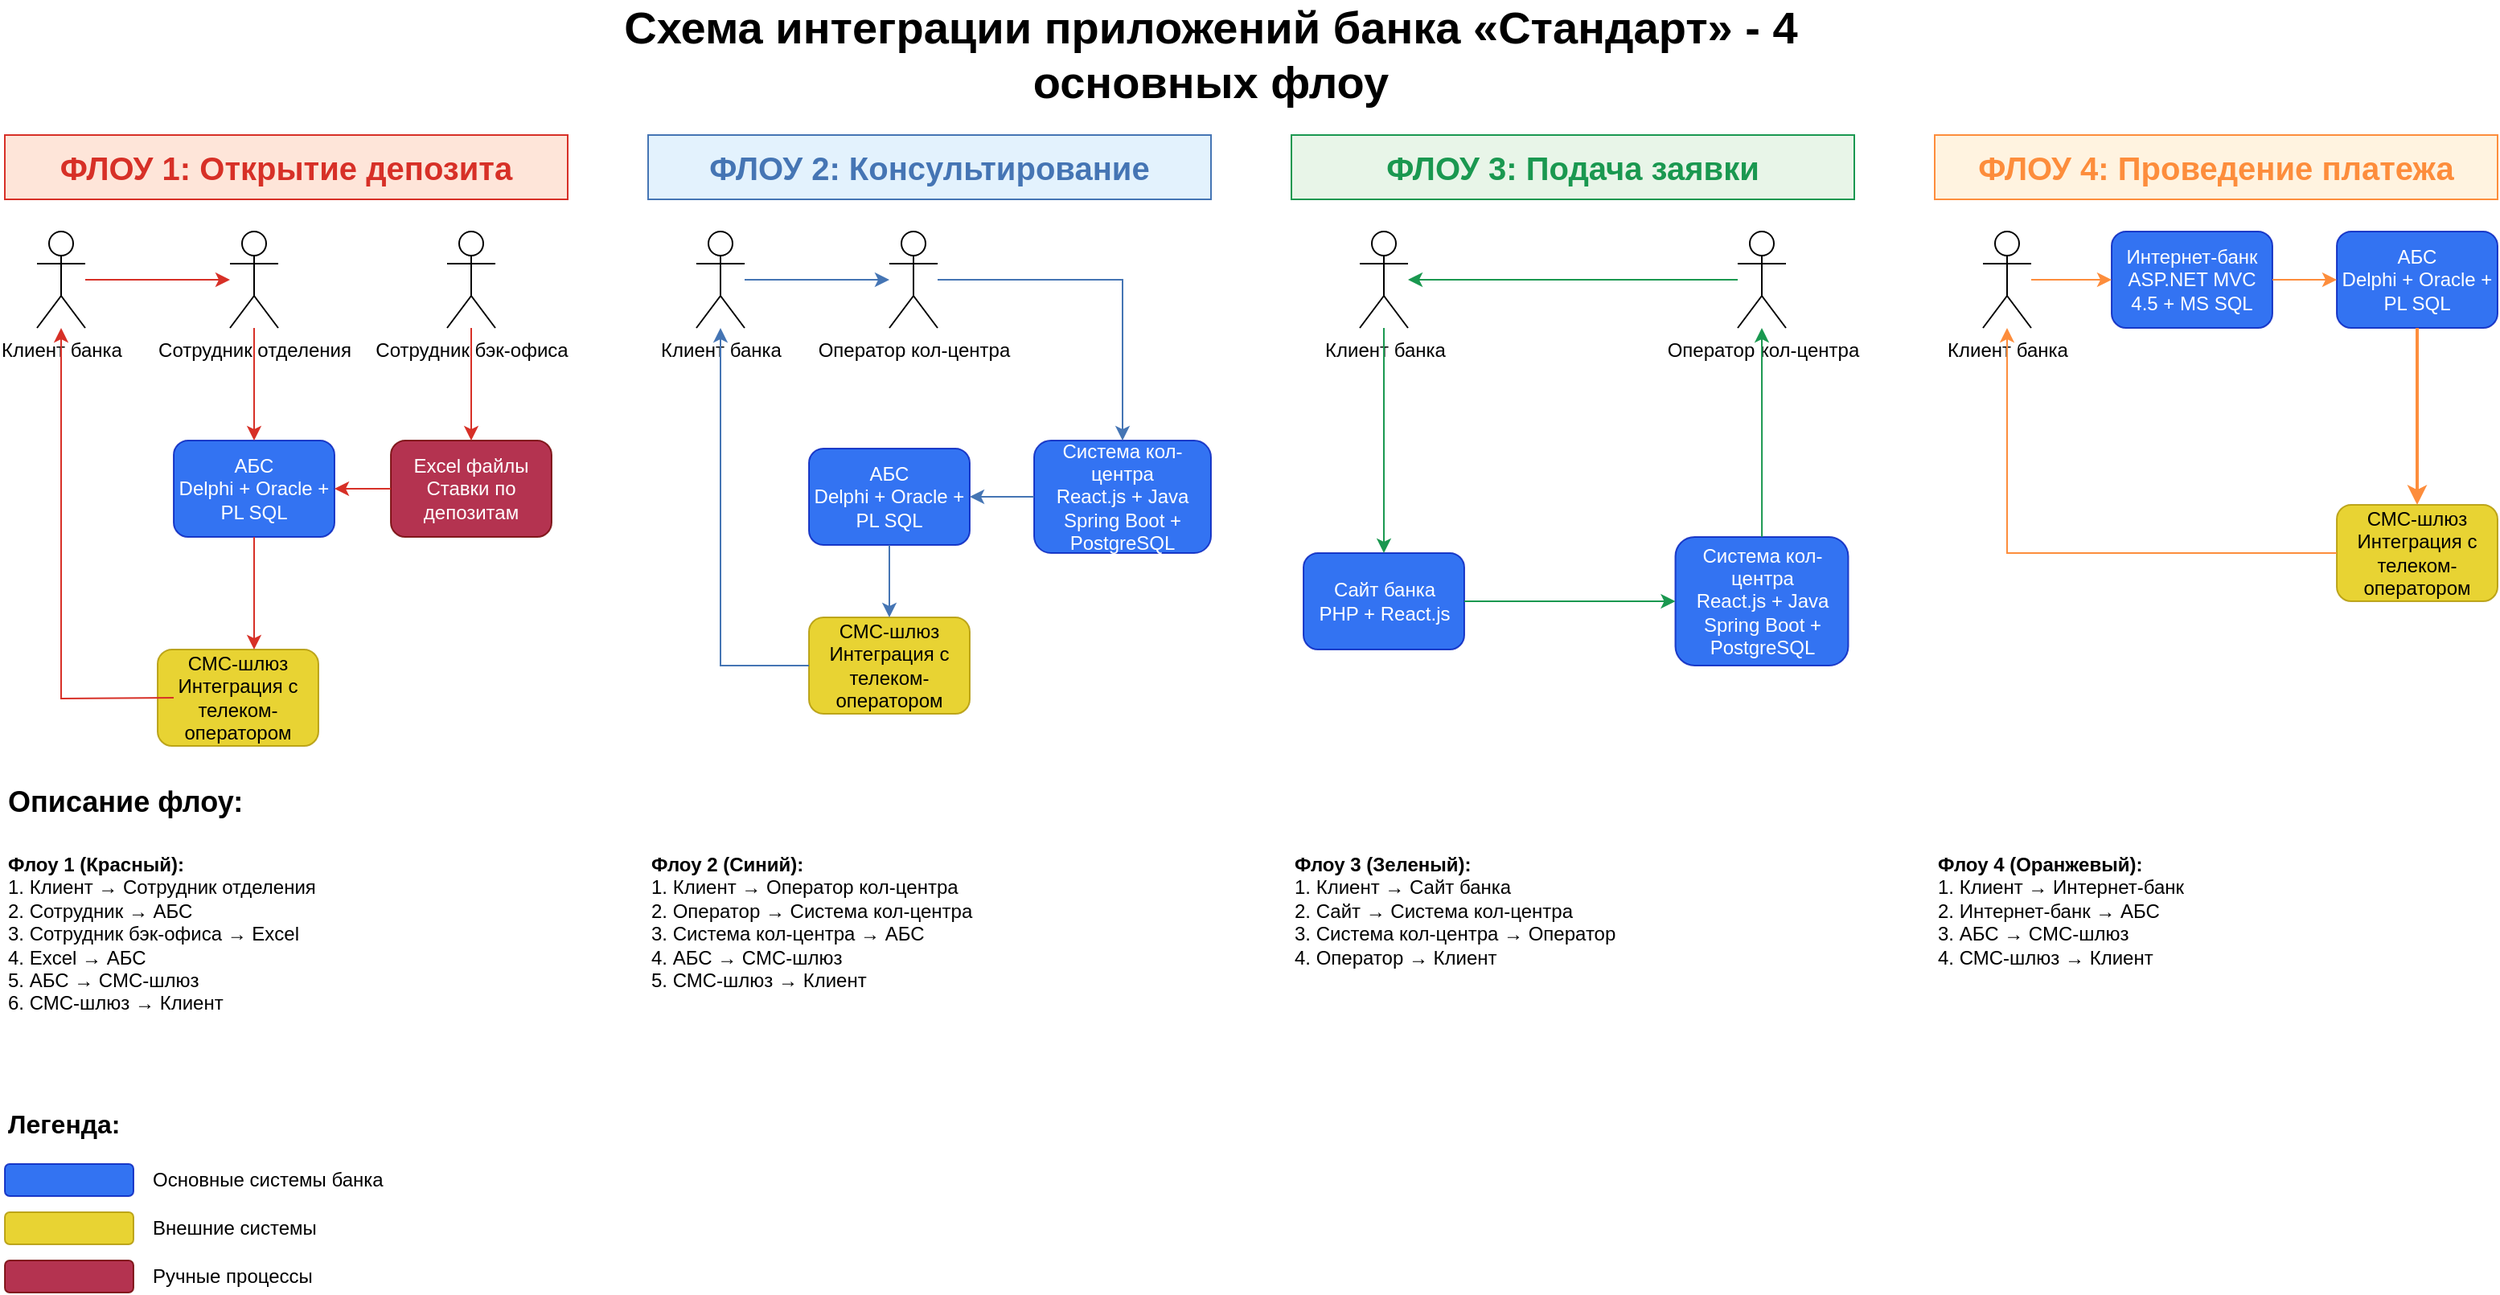 <?xml version="1.0" encoding="UTF-8"?>
<mxfile version="28.1.0">
  <diagram name="Страница — 5" id="6F_d1-Uh_se5aLGnbaiq">
    <mxGraphModel dx="1216" dy="704" grid="1" gridSize="10" guides="1" tooltips="1" connect="1" arrows="1" fold="1" page="1" pageScale="1" pageWidth="827" pageHeight="1169" math="0" shadow="0">
      <root>
        <mxCell id="0" />
        <mxCell id="1" parent="0" />
        <mxCell id="48U98SgP3mwVh-0RyYtY-1" value="Схема интеграции приложений банка «Стандарт» - 4 основных флоу" style="text;html=1;align=center;verticalAlign=middle;whiteSpace=wrap;rounded=0;fontSize=28;fontStyle=1;" parent="1" vertex="1">
          <mxGeometry x="630" y="420" width="800" height="60" as="geometry" />
        </mxCell>
        <mxCell id="48U98SgP3mwVh-0RyYtY-2" value="ФЛОУ 1: Открытие депозита" style="text;html=1;align=center;verticalAlign=middle;whiteSpace=wrap;rounded=0;fontSize=20;fontStyle=1;fontColor=#d73027;fillColor=#fee5d9;strokeColor=#d73027;" parent="1" vertex="1">
          <mxGeometry x="280" y="500" width="350" height="40" as="geometry" />
        </mxCell>
        <mxCell id="48U98SgP3mwVh-0RyYtY-3" value="Клиент банка" style="shape=umlActor;verticalLabelPosition=bottom;verticalAlign=top;html=1;outlineConnect=0;" parent="1" vertex="1">
          <mxGeometry x="300" y="560" width="30" height="60" as="geometry" />
        </mxCell>
        <mxCell id="48U98SgP3mwVh-0RyYtY-4" value="Сотрудник отделения" style="shape=umlActor;verticalLabelPosition=bottom;verticalAlign=top;html=1;outlineConnect=0;" parent="1" vertex="1">
          <mxGeometry x="420" y="560" width="30" height="60" as="geometry" />
        </mxCell>
        <mxCell id="48U98SgP3mwVh-0RyYtY-5" value="Сотрудник бэк-офиса" style="shape=umlActor;verticalLabelPosition=bottom;verticalAlign=top;html=1;outlineConnect=0;" parent="1" vertex="1">
          <mxGeometry x="555" y="560" width="30" height="60" as="geometry" />
        </mxCell>
        <mxCell id="48U98SgP3mwVh-0RyYtY-6" value="АБС&lt;div&gt;Delphi + Oracle + PL SQL&lt;/div&gt;" style="rounded=1;whiteSpace=wrap;html=1;fillColor=#0050ef;fontColor=#ffffff;strokeColor=#001DBC;opacity=80;" parent="1" vertex="1">
          <mxGeometry x="385" y="690" width="100" height="60" as="geometry" />
        </mxCell>
        <mxCell id="48U98SgP3mwVh-0RyYtY-7" value="СМС-шлюз&lt;div&gt;Интеграция с телеком-оператором&lt;/div&gt;" style="rounded=1;whiteSpace=wrap;html=1;fillColor=#e3c800;fontColor=#000000;strokeColor=#B09500;opacity=80;" parent="1" vertex="1">
          <mxGeometry x="375" y="820" width="100" height="60" as="geometry" />
        </mxCell>
        <mxCell id="48U98SgP3mwVh-0RyYtY-8" value="Excel файлы&lt;div&gt;Ставки по депозитам&lt;/div&gt;" style="rounded=1;whiteSpace=wrap;html=1;fillColor=#a20025;fontColor=#ffffff;strokeColor=#6F0000;opacity=80;" parent="1" vertex="1">
          <mxGeometry x="520" y="690" width="100" height="60" as="geometry" />
        </mxCell>
        <mxCell id="48U98SgP3mwVh-0RyYtY-9" style="edgeStyle=orthogonalEdgeStyle;rounded=0;orthogonalLoop=1;jettySize=auto;html=1;strokeColor=#d73027;strokeWidth=1;" parent="1" source="48U98SgP3mwVh-0RyYtY-3" target="48U98SgP3mwVh-0RyYtY-4" edge="1">
          <mxGeometry relative="1" as="geometry" />
        </mxCell>
        <mxCell id="48U98SgP3mwVh-0RyYtY-10" style="edgeStyle=orthogonalEdgeStyle;rounded=0;orthogonalLoop=1;jettySize=auto;html=1;strokeColor=#d73027;strokeWidth=1;" parent="1" source="48U98SgP3mwVh-0RyYtY-4" target="48U98SgP3mwVh-0RyYtY-6" edge="1">
          <mxGeometry relative="1" as="geometry" />
        </mxCell>
        <mxCell id="48U98SgP3mwVh-0RyYtY-11" style="edgeStyle=orthogonalEdgeStyle;rounded=0;orthogonalLoop=1;jettySize=auto;html=1;strokeColor=#d73027;strokeWidth=1;" parent="1" source="48U98SgP3mwVh-0RyYtY-5" target="48U98SgP3mwVh-0RyYtY-8" edge="1">
          <mxGeometry relative="1" as="geometry" />
        </mxCell>
        <mxCell id="48U98SgP3mwVh-0RyYtY-12" style="edgeStyle=orthogonalEdgeStyle;rounded=0;orthogonalLoop=1;jettySize=auto;html=1;strokeColor=#d73027;strokeWidth=1;" parent="1" source="48U98SgP3mwVh-0RyYtY-8" target="48U98SgP3mwVh-0RyYtY-6" edge="1">
          <mxGeometry relative="1" as="geometry" />
        </mxCell>
        <mxCell id="48U98SgP3mwVh-0RyYtY-13" style="edgeStyle=orthogonalEdgeStyle;rounded=0;orthogonalLoop=1;jettySize=auto;html=1;strokeColor=#d73027;strokeWidth=1;" parent="1" source="48U98SgP3mwVh-0RyYtY-6" edge="1">
          <mxGeometry relative="1" as="geometry">
            <mxPoint x="435" y="820" as="targetPoint" />
          </mxGeometry>
        </mxCell>
        <mxCell id="48U98SgP3mwVh-0RyYtY-14" style="edgeStyle=orthogonalEdgeStyle;rounded=0;orthogonalLoop=1;jettySize=auto;html=1;strokeColor=#d73027;strokeWidth=1;" parent="1" target="48U98SgP3mwVh-0RyYtY-3" edge="1">
          <mxGeometry relative="1" as="geometry">
            <mxPoint x="385" y="850" as="sourcePoint" />
          </mxGeometry>
        </mxCell>
        <mxCell id="48U98SgP3mwVh-0RyYtY-15" value="ФЛОУ 2: Консультирование" style="text;html=1;align=center;verticalAlign=middle;whiteSpace=wrap;rounded=0;fontSize=20;fontStyle=1;fontColor=#4575b4;fillColor=#e3f2fd;strokeColor=#4575b4;" parent="1" vertex="1">
          <mxGeometry x="680" y="500" width="350" height="40" as="geometry" />
        </mxCell>
        <mxCell id="48U98SgP3mwVh-0RyYtY-16" value="Клиент банка" style="shape=umlActor;verticalLabelPosition=bottom;verticalAlign=top;html=1;outlineConnect=0;" parent="1" vertex="1">
          <mxGeometry x="710" y="560" width="30" height="60" as="geometry" />
        </mxCell>
        <mxCell id="48U98SgP3mwVh-0RyYtY-17" value="Оператор кол-центра" style="shape=umlActor;verticalLabelPosition=bottom;verticalAlign=top;html=1;outlineConnect=0;" parent="1" vertex="1">
          <mxGeometry x="830" y="560" width="30" height="60" as="geometry" />
        </mxCell>
        <mxCell id="48U98SgP3mwVh-0RyYtY-18" value="Система кол-центра&lt;div&gt;React.js + Java Spring Boot + PostgreSQL&lt;/div&gt;" style="rounded=1;whiteSpace=wrap;html=1;fillColor=#0050ef;fontColor=#ffffff;strokeColor=#001DBC;opacity=80;" parent="1" vertex="1">
          <mxGeometry x="920" y="690" width="110" height="70" as="geometry" />
        </mxCell>
        <mxCell id="48U98SgP3mwVh-0RyYtY-19" value="АБС&lt;div&gt;Delphi + Oracle + PL SQL&lt;/div&gt;" style="rounded=1;whiteSpace=wrap;html=1;fillColor=#0050ef;fontColor=#ffffff;strokeColor=#001DBC;opacity=80;" parent="1" vertex="1">
          <mxGeometry x="780" y="695" width="100" height="60" as="geometry" />
        </mxCell>
        <mxCell id="48U98SgP3mwVh-0RyYtY-20" value="СМС-шлюз&lt;div&gt;Интеграция с телеком-оператором&lt;/div&gt;" style="rounded=1;whiteSpace=wrap;html=1;fillColor=#e3c800;fontColor=#000000;strokeColor=#B09500;opacity=80;" parent="1" vertex="1">
          <mxGeometry x="780" y="800" width="100" height="60" as="geometry" />
        </mxCell>
        <mxCell id="48U98SgP3mwVh-0RyYtY-21" style="edgeStyle=orthogonalEdgeStyle;rounded=0;orthogonalLoop=1;jettySize=auto;html=1;strokeColor=#4575b4;strokeWidth=1;" parent="1" source="48U98SgP3mwVh-0RyYtY-16" target="48U98SgP3mwVh-0RyYtY-17" edge="1">
          <mxGeometry relative="1" as="geometry" />
        </mxCell>
        <mxCell id="48U98SgP3mwVh-0RyYtY-22" style="edgeStyle=orthogonalEdgeStyle;rounded=0;orthogonalLoop=1;jettySize=auto;html=1;strokeColor=#4575b4;strokeWidth=1;" parent="1" source="48U98SgP3mwVh-0RyYtY-17" target="48U98SgP3mwVh-0RyYtY-18" edge="1">
          <mxGeometry relative="1" as="geometry" />
        </mxCell>
        <mxCell id="48U98SgP3mwVh-0RyYtY-23" style="edgeStyle=orthogonalEdgeStyle;rounded=0;orthogonalLoop=1;jettySize=auto;html=1;strokeColor=#4575b4;strokeWidth=1;" parent="1" source="48U98SgP3mwVh-0RyYtY-18" target="48U98SgP3mwVh-0RyYtY-19" edge="1">
          <mxGeometry relative="1" as="geometry" />
        </mxCell>
        <mxCell id="48U98SgP3mwVh-0RyYtY-24" style="edgeStyle=orthogonalEdgeStyle;rounded=0;orthogonalLoop=1;jettySize=auto;html=1;strokeColor=#4575b4;strokeWidth=1;" parent="1" source="48U98SgP3mwVh-0RyYtY-19" target="48U98SgP3mwVh-0RyYtY-20" edge="1">
          <mxGeometry relative="1" as="geometry" />
        </mxCell>
        <mxCell id="48U98SgP3mwVh-0RyYtY-25" style="edgeStyle=orthogonalEdgeStyle;rounded=0;orthogonalLoop=1;jettySize=auto;html=1;strokeColor=#4575b4;strokeWidth=1;" parent="1" source="48U98SgP3mwVh-0RyYtY-20" target="48U98SgP3mwVh-0RyYtY-16" edge="1">
          <mxGeometry relative="1" as="geometry" />
        </mxCell>
        <mxCell id="48U98SgP3mwVh-0RyYtY-26" value="ФЛОУ 3: Подача заявки" style="text;html=1;align=center;verticalAlign=middle;whiteSpace=wrap;rounded=0;fontSize=20;fontStyle=1;fontColor=#1a9850;fillColor=#e8f5e8;strokeColor=#1a9850;" parent="1" vertex="1">
          <mxGeometry x="1080" y="500" width="350" height="40" as="geometry" />
        </mxCell>
        <mxCell id="48U98SgP3mwVh-0RyYtY-27" value="Клиент банка" style="shape=umlActor;verticalLabelPosition=bottom;verticalAlign=top;html=1;outlineConnect=0;" parent="1" vertex="1">
          <mxGeometry x="1122.5" y="560" width="30" height="60" as="geometry" />
        </mxCell>
        <mxCell id="48U98SgP3mwVh-0RyYtY-28" value="Оператор кол-центра" style="shape=umlActor;verticalLabelPosition=bottom;verticalAlign=top;html=1;outlineConnect=0;" parent="1" vertex="1">
          <mxGeometry x="1357.5" y="560" width="30" height="60" as="geometry" />
        </mxCell>
        <mxCell id="48U98SgP3mwVh-0RyYtY-29" value="Сайт банка&lt;div&gt;PHP + React.js&lt;/div&gt;" style="rounded=1;whiteSpace=wrap;html=1;fillColor=#0050ef;fontColor=#ffffff;strokeColor=#001DBC;opacity=80;" parent="1" vertex="1">
          <mxGeometry x="1087.5" y="760" width="100" height="60" as="geometry" />
        </mxCell>
        <mxCell id="48U98SgP3mwVh-0RyYtY-30" value="Система кол-центра&lt;div&gt;React.js + Java Spring Boot + PostgreSQL&lt;/div&gt;" style="rounded=1;whiteSpace=wrap;html=1;fillColor=#0050ef;fontColor=#ffffff;strokeColor=#001DBC;opacity=80;" parent="1" vertex="1">
          <mxGeometry x="1318.75" y="750" width="107.5" height="80" as="geometry" />
        </mxCell>
        <mxCell id="48U98SgP3mwVh-0RyYtY-31" style="edgeStyle=orthogonalEdgeStyle;rounded=0;orthogonalLoop=1;jettySize=auto;html=1;strokeColor=#1a9850;strokeWidth=1;" parent="1" source="48U98SgP3mwVh-0RyYtY-27" target="48U98SgP3mwVh-0RyYtY-29" edge="1">
          <mxGeometry relative="1" as="geometry" />
        </mxCell>
        <mxCell id="48U98SgP3mwVh-0RyYtY-32" style="edgeStyle=orthogonalEdgeStyle;rounded=0;orthogonalLoop=1;jettySize=auto;html=1;strokeColor=#1a9850;strokeWidth=1;" parent="1" source="48U98SgP3mwVh-0RyYtY-29" target="48U98SgP3mwVh-0RyYtY-30" edge="1">
          <mxGeometry relative="1" as="geometry" />
        </mxCell>
        <mxCell id="48U98SgP3mwVh-0RyYtY-33" style="edgeStyle=orthogonalEdgeStyle;rounded=0;orthogonalLoop=1;jettySize=auto;html=1;strokeColor=#1a9850;strokeWidth=1;" parent="1" source="48U98SgP3mwVh-0RyYtY-30" target="48U98SgP3mwVh-0RyYtY-28" edge="1">
          <mxGeometry relative="1" as="geometry" />
        </mxCell>
        <mxCell id="48U98SgP3mwVh-0RyYtY-34" style="edgeStyle=orthogonalEdgeStyle;rounded=0;orthogonalLoop=1;jettySize=auto;html=1;strokeColor=#1a9850;strokeWidth=1;" parent="1" source="48U98SgP3mwVh-0RyYtY-28" target="48U98SgP3mwVh-0RyYtY-27" edge="1">
          <mxGeometry relative="1" as="geometry" />
        </mxCell>
        <mxCell id="48U98SgP3mwVh-0RyYtY-35" value="ФЛОУ 4: Проведение платежа" style="text;html=1;align=center;verticalAlign=middle;whiteSpace=wrap;rounded=0;fontSize=20;fontStyle=1;fontColor=#fd8d3c;fillColor=#fff3e0;strokeColor=#fd8d3c;" parent="1" vertex="1">
          <mxGeometry x="1480" y="500" width="350" height="40" as="geometry" />
        </mxCell>
        <mxCell id="48U98SgP3mwVh-0RyYtY-36" value="Клиент банка" style="shape=umlActor;verticalLabelPosition=bottom;verticalAlign=top;html=1;outlineConnect=0;" parent="1" vertex="1">
          <mxGeometry x="1510" y="560" width="30" height="60" as="geometry" />
        </mxCell>
        <mxCell id="48U98SgP3mwVh-0RyYtY-37" value="Интернет-банк&lt;div&gt;ASP.NET MVC 4.5 + MS SQL&lt;/div&gt;" style="rounded=1;whiteSpace=wrap;html=1;fillColor=#0050ef;fontColor=#ffffff;strokeColor=#001DBC;opacity=80;" parent="1" vertex="1">
          <mxGeometry x="1590" y="560" width="100" height="60" as="geometry" />
        </mxCell>
        <mxCell id="48U98SgP3mwVh-0RyYtY-38" value="АБС&lt;div&gt;Delphi + Oracle + PL SQL&lt;/div&gt;" style="rounded=1;whiteSpace=wrap;html=1;fillColor=#0050ef;fontColor=#ffffff;strokeColor=#001DBC;opacity=80;" parent="1" vertex="1">
          <mxGeometry x="1730" y="560" width="100" height="60" as="geometry" />
        </mxCell>
        <mxCell id="48U98SgP3mwVh-0RyYtY-39" value="СМС-шлюз&lt;div&gt;Интеграция с телеком-оператором&lt;/div&gt;" style="rounded=1;whiteSpace=wrap;html=1;fillColor=#e3c800;fontColor=#000000;strokeColor=#B09500;opacity=80;" parent="1" vertex="1">
          <mxGeometry x="1730" y="730" width="100" height="60" as="geometry" />
        </mxCell>
        <mxCell id="48U98SgP3mwVh-0RyYtY-40" style="edgeStyle=orthogonalEdgeStyle;rounded=0;orthogonalLoop=1;jettySize=auto;html=1;strokeColor=#fd8d3c;strokeWidth=1;" parent="1" source="48U98SgP3mwVh-0RyYtY-36" target="48U98SgP3mwVh-0RyYtY-37" edge="1">
          <mxGeometry relative="1" as="geometry" />
        </mxCell>
        <mxCell id="48U98SgP3mwVh-0RyYtY-41" style="edgeStyle=orthogonalEdgeStyle;rounded=0;orthogonalLoop=1;jettySize=auto;html=1;strokeColor=#fd8d3c;strokeWidth=1;" parent="1" source="48U98SgP3mwVh-0RyYtY-37" target="48U98SgP3mwVh-0RyYtY-38" edge="1">
          <mxGeometry relative="1" as="geometry" />
        </mxCell>
        <mxCell id="48U98SgP3mwVh-0RyYtY-42" style="edgeStyle=orthogonalEdgeStyle;rounded=0;orthogonalLoop=1;jettySize=auto;html=1;strokeColor=#fd8d3c;strokeWidth=2;" parent="1" source="48U98SgP3mwVh-0RyYtY-38" target="48U98SgP3mwVh-0RyYtY-39" edge="1">
          <mxGeometry relative="1" as="geometry" />
        </mxCell>
        <mxCell id="48U98SgP3mwVh-0RyYtY-43" style="edgeStyle=orthogonalEdgeStyle;rounded=0;orthogonalLoop=1;jettySize=auto;html=1;strokeColor=#fd8d3c;strokeWidth=1;" parent="1" source="48U98SgP3mwVh-0RyYtY-39" target="48U98SgP3mwVh-0RyYtY-36" edge="1">
          <mxGeometry relative="1" as="geometry" />
        </mxCell>
        <mxCell id="48U98SgP3mwVh-0RyYtY-44" value="Описание флоу:" style="text;html=1;align=left;verticalAlign=middle;whiteSpace=wrap;rounded=0;fontSize=18;fontStyle=1;" parent="1" vertex="1">
          <mxGeometry x="280" y="900" width="200" height="30" as="geometry" />
        </mxCell>
        <mxCell id="48U98SgP3mwVh-0RyYtY-45" value="&lt;b&gt;Флоу 1 (Красный):&lt;/b&gt;&lt;div&gt;1. Клиент → Сотрудник отделения&lt;/div&gt;&lt;div&gt;2. Сотрудник → АБС&lt;/div&gt;&lt;div&gt;3. Сотрудник бэк-офиса → Excel&lt;/div&gt;&lt;div&gt;4. Excel → АБС&lt;/div&gt;&lt;div&gt;5. АБС → СМС-шлюз&lt;/div&gt;&lt;div&gt;6. СМС-шлюз → Клиент&lt;/div&gt;" style="text;html=1;whiteSpace=wrap;overflow=hidden;rounded=0;fontSize=12;" parent="1" vertex="1">
          <mxGeometry x="280" y="940" width="350" height="120" as="geometry" />
        </mxCell>
        <mxCell id="48U98SgP3mwVh-0RyYtY-46" value="&lt;b&gt;Флоу 2 (Синий):&lt;/b&gt;&lt;div&gt;1. Клиент → Оператор кол-центра&lt;/div&gt;&lt;div&gt;2. Оператор → Система кол-центра&lt;/div&gt;&lt;div&gt;3. Система кол-центра → АБС&lt;/div&gt;&lt;div&gt;4. АБС → СМС-шлюз&lt;/div&gt;&lt;div&gt;5. СМС-шлюз → Клиент&lt;/div&gt;" style="text;html=1;whiteSpace=wrap;overflow=hidden;rounded=0;fontSize=12;" parent="1" vertex="1">
          <mxGeometry x="680" y="940" width="350" height="120" as="geometry" />
        </mxCell>
        <mxCell id="48U98SgP3mwVh-0RyYtY-47" value="&lt;b&gt;Флоу 3 (Зеленый):&lt;/b&gt;&lt;div&gt;1. Клиент → Сайт банка&lt;/div&gt;&lt;div&gt;2. Сайт → Система кол-центра&lt;/div&gt;&lt;div&gt;3. Система кол-центра → Оператор&lt;/div&gt;&lt;div&gt;4. Оператор → Клиент&lt;/div&gt;" style="text;html=1;whiteSpace=wrap;overflow=hidden;rounded=0;fontSize=12;" parent="1" vertex="1">
          <mxGeometry x="1080" y="940" width="350" height="120" as="geometry" />
        </mxCell>
        <mxCell id="48U98SgP3mwVh-0RyYtY-48" value="&lt;b&gt;Флоу 4 (Оранжевый):&lt;/b&gt;&lt;div&gt;1. Клиент → Интернет-банк&lt;/div&gt;&lt;div&gt;2. Интернет-банк → АБС&lt;/div&gt;&lt;div&gt;3. АБС → СМС-шлюз&lt;/div&gt;&lt;div&gt;4. СМС-шлюз → Клиент&lt;/div&gt;" style="text;html=1;whiteSpace=wrap;overflow=hidden;rounded=0;fontSize=12;" parent="1" vertex="1">
          <mxGeometry x="1480" y="940" width="350" height="120" as="geometry" />
        </mxCell>
        <mxCell id="48U98SgP3mwVh-0RyYtY-49" value="Легенда:" style="text;html=1;align=left;verticalAlign=middle;whiteSpace=wrap;rounded=0;fontSize=16;fontStyle=1;" parent="1" vertex="1">
          <mxGeometry x="280" y="1100" width="100" height="30" as="geometry" />
        </mxCell>
        <mxCell id="48U98SgP3mwVh-0RyYtY-50" value="" style="rounded=1;whiteSpace=wrap;html=1;fillColor=#0050ef;fontColor=#ffffff;strokeColor=#001DBC;opacity=80;" parent="1" vertex="1">
          <mxGeometry x="280" y="1140" width="80" height="20" as="geometry" />
        </mxCell>
        <mxCell id="48U98SgP3mwVh-0RyYtY-51" value="Основные системы банка" style="text;html=1;align=left;verticalAlign=middle;whiteSpace=wrap;rounded=0;fontSize=12;" parent="1" vertex="1">
          <mxGeometry x="370" y="1140" width="150" height="20" as="geometry" />
        </mxCell>
        <mxCell id="48U98SgP3mwVh-0RyYtY-52" value="" style="rounded=1;whiteSpace=wrap;html=1;fillColor=#e3c800;fontColor=#000000;strokeColor=#B09500;opacity=80;" parent="1" vertex="1">
          <mxGeometry x="280" y="1170" width="80" height="20" as="geometry" />
        </mxCell>
        <mxCell id="48U98SgP3mwVh-0RyYtY-53" value="Внешние системы" style="text;html=1;align=left;verticalAlign=middle;whiteSpace=wrap;rounded=0;fontSize=12;" parent="1" vertex="1">
          <mxGeometry x="370" y="1170" width="150" height="20" as="geometry" />
        </mxCell>
        <mxCell id="48U98SgP3mwVh-0RyYtY-54" value="" style="rounded=1;whiteSpace=wrap;html=1;fillColor=#a20025;fontColor=#ffffff;strokeColor=#6F0000;opacity=80;" parent="1" vertex="1">
          <mxGeometry x="280" y="1200" width="80" height="20" as="geometry" />
        </mxCell>
        <mxCell id="48U98SgP3mwVh-0RyYtY-55" value="Ручные процессы" style="text;html=1;align=left;verticalAlign=middle;whiteSpace=wrap;rounded=0;fontSize=12;" parent="1" vertex="1">
          <mxGeometry x="370" y="1200" width="150" height="20" as="geometry" />
        </mxCell>
      </root>
    </mxGraphModel>
  </diagram>
</mxfile>
